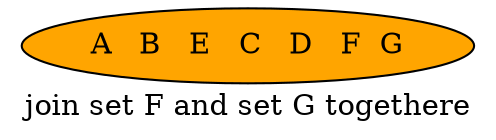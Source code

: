 graph G1 {
  ratio=0.8;
  ranksep=1;
  rankdir = TB;
/*
  {rank = same;  A B}
  {rank = same; C}
  {rank = same; F G}
  {rank = same; G }*/

  subgraph {
      A [label = "A   B   E   C   D   F  G"]

      /*C, D [xlabel = "(0)"]*/
      /*B [xlabel = "(1)"]*/
      /*A [xlabel = "(2)"]*/

      A [fillcolor= orange, style=filled];
      /*A [fillcolor=green, style=filled];*/


    }

    node [shape=plaintext]
  	label = "join set F and set G togethere"
}
